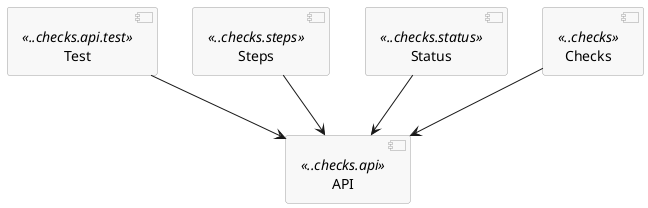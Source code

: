 @startuml

skinparam componentStyle uml2
skinparam component {
  BorderColor #a0a0a0
  BackgroundColor #f8f8f8
}

[API] <<..checks.api>>
[Test] <<..checks.api.test>>
[Steps] <<..checks.steps>>
[Status] <<..checks.status>>
[Checks] <<..checks>>

[Steps] --> [API]
[Status] --> [API]
[Checks] --> [API]
[Test] --> [API]

@enduml
